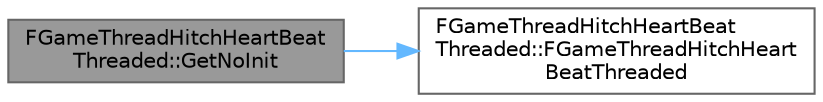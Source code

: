 digraph "FGameThreadHitchHeartBeatThreaded::GetNoInit"
{
 // INTERACTIVE_SVG=YES
 // LATEX_PDF_SIZE
  bgcolor="transparent";
  edge [fontname=Helvetica,fontsize=10,labelfontname=Helvetica,labelfontsize=10];
  node [fontname=Helvetica,fontsize=10,shape=box,height=0.2,width=0.4];
  rankdir="LR";
  Node1 [id="Node000001",label="FGameThreadHitchHeartBeat\lThreaded::GetNoInit",height=0.2,width=0.4,color="gray40", fillcolor="grey60", style="filled", fontcolor="black",tooltip=" "];
  Node1 -> Node2 [id="edge1_Node000001_Node000002",color="steelblue1",style="solid",tooltip=" "];
  Node2 [id="Node000002",label="FGameThreadHitchHeartBeat\lThreaded::FGameThreadHitchHeart\lBeatThreaded",height=0.2,width=0.4,color="grey40", fillcolor="white", style="filled",URL="$d3/d72/classFGameThreadHitchHeartBeatThreaded.html#a2066f49716fe25cc1facc06d72aeef3e",tooltip=" "];
}
